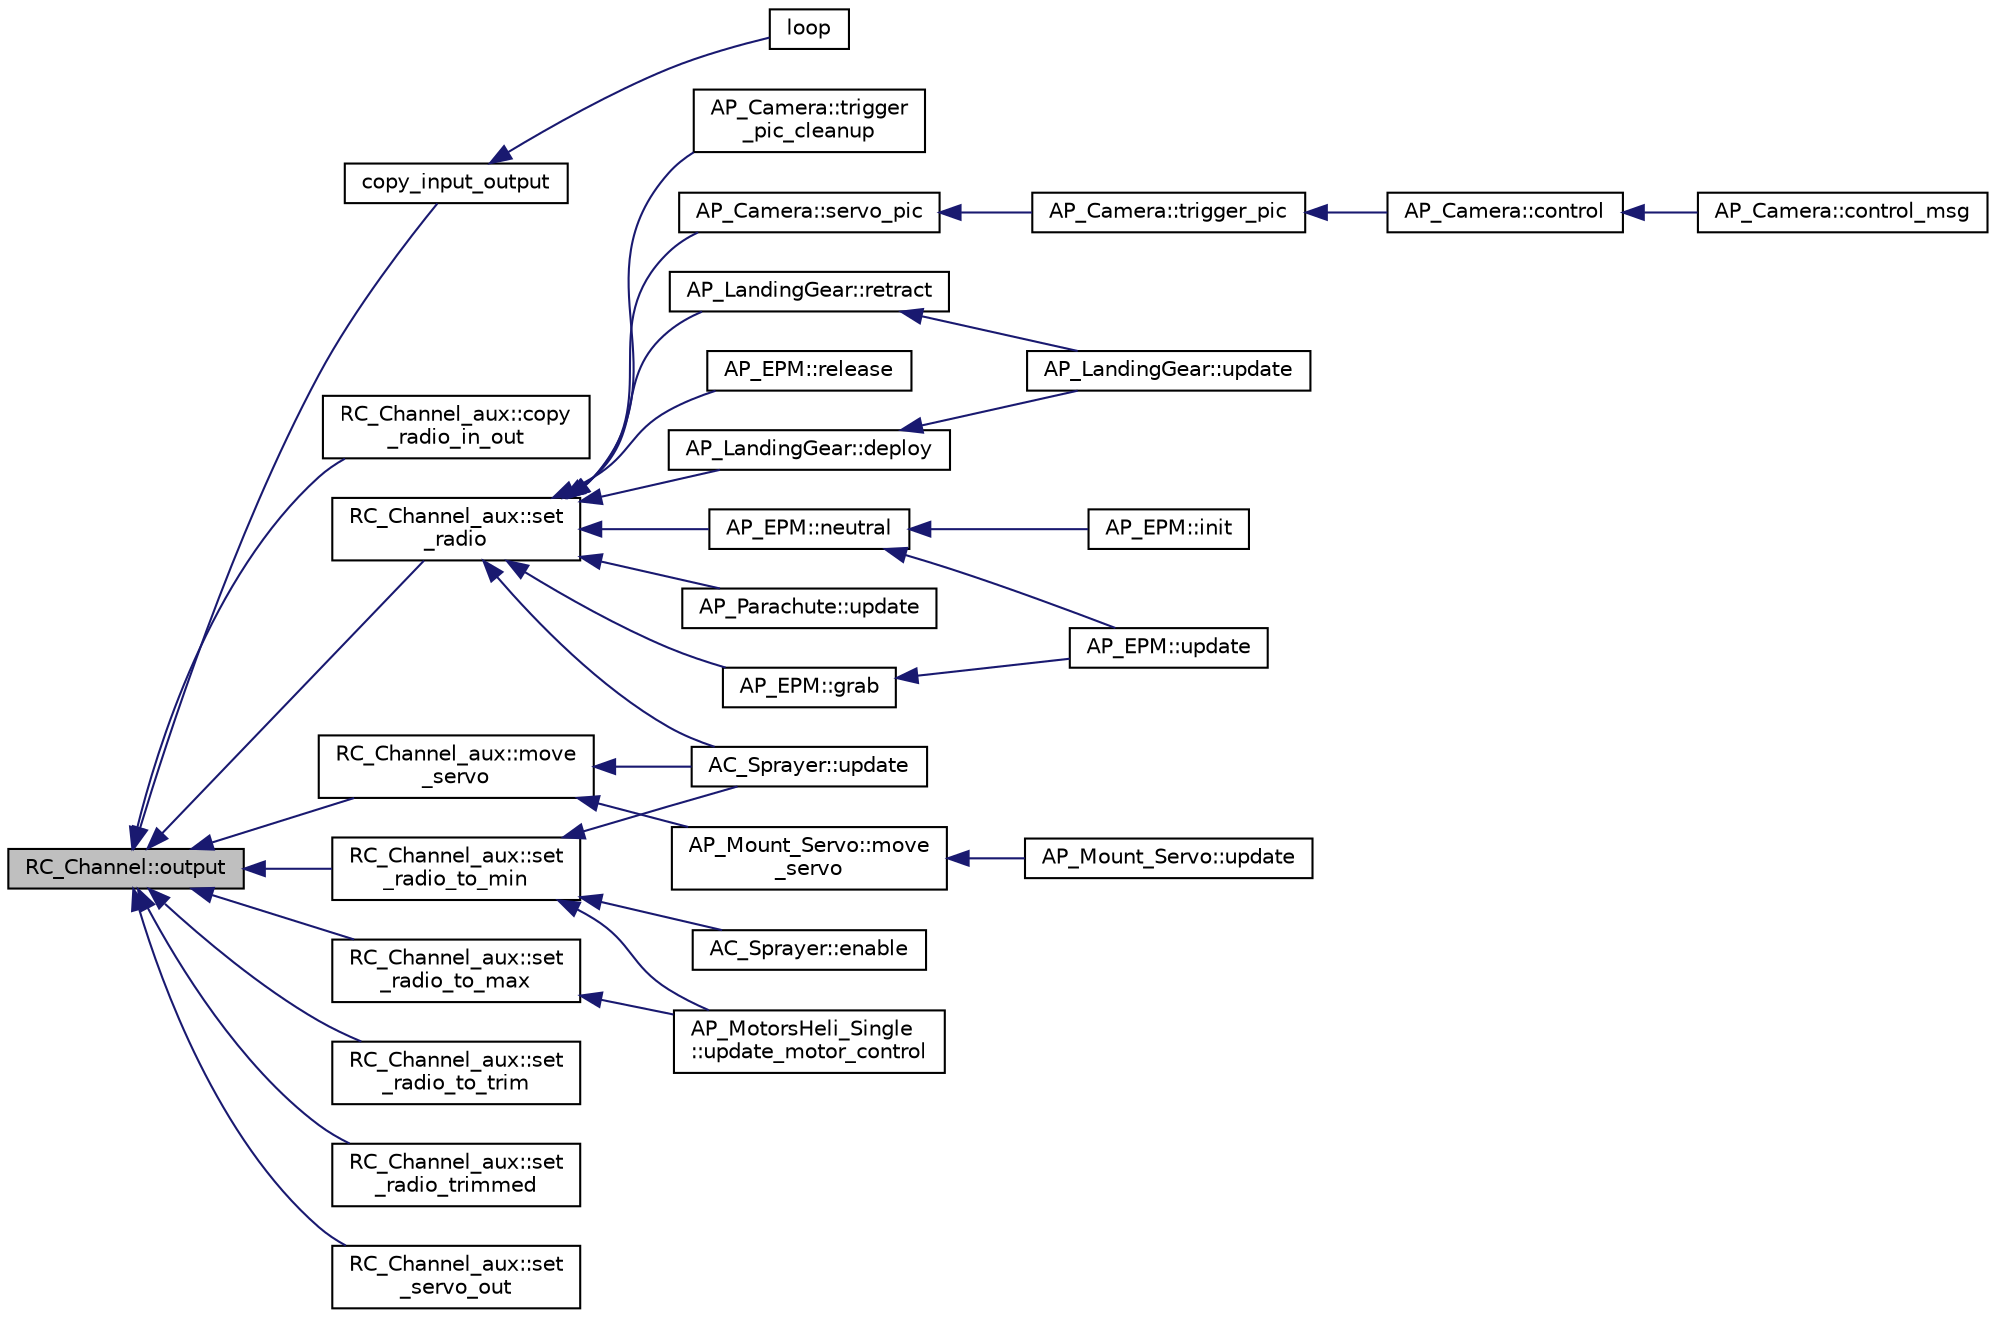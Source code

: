 digraph "RC_Channel::output"
{
 // INTERACTIVE_SVG=YES
  edge [fontname="Helvetica",fontsize="10",labelfontname="Helvetica",labelfontsize="10"];
  node [fontname="Helvetica",fontsize="10",shape=record];
  rankdir="LR";
  Node1 [label="RC_Channel::output",height=0.2,width=0.4,color="black", fillcolor="grey75", style="filled", fontcolor="black"];
  Node1 -> Node2 [dir="back",color="midnightblue",fontsize="10",style="solid",fontname="Helvetica"];
  Node2 [label="copy_input_output",height=0.2,width=0.4,color="black", fillcolor="white", style="filled",URL="$examples_2RC__Channel_2RC__Channel_8cpp.html#a1bfc35afa72ec1dcc31b3dae2add3e8f"];
  Node2 -> Node3 [dir="back",color="midnightblue",fontsize="10",style="solid",fontname="Helvetica"];
  Node3 [label="loop",height=0.2,width=0.4,color="black", fillcolor="white", style="filled",URL="$examples_2RC__Channel_2RC__Channel_8cpp.html#afe461d27b9c48d5921c00d521181f12f"];
  Node1 -> Node4 [dir="back",color="midnightblue",fontsize="10",style="solid",fontname="Helvetica"];
  Node4 [label="RC_Channel_aux::copy\l_radio_in_out",height=0.2,width=0.4,color="black", fillcolor="white", style="filled",URL="$classRC__Channel__aux.html#ac83fb0c13a25e6f077d47b7feb77c7df"];
  Node1 -> Node5 [dir="back",color="midnightblue",fontsize="10",style="solid",fontname="Helvetica"];
  Node5 [label="RC_Channel_aux::move\l_servo",height=0.2,width=0.4,color="black", fillcolor="white", style="filled",URL="$classRC__Channel__aux.html#a39d6000a07de2819dd8888980f5b6773"];
  Node5 -> Node6 [dir="back",color="midnightblue",fontsize="10",style="solid",fontname="Helvetica"];
  Node6 [label="AC_Sprayer::update",height=0.2,width=0.4,color="black", fillcolor="white", style="filled",URL="$classAC__Sprayer.html#a332a61acb7bfa9b5055a1bf4095e5573",tooltip="update - adjusts servo positions based on speed and requested quantity "];
  Node5 -> Node7 [dir="back",color="midnightblue",fontsize="10",style="solid",fontname="Helvetica"];
  Node7 [label="AP_Mount_Servo::move\l_servo",height=0.2,width=0.4,color="black", fillcolor="white", style="filled",URL="$classAP__Mount__Servo.html#aa03d61822081680668287a8519d658fd",tooltip="move_servo - moves servo with the given id to the specified angle. all angles are in degrees * 10 ..."];
  Node7 -> Node8 [dir="back",color="midnightblue",fontsize="10",style="solid",fontname="Helvetica"];
  Node8 [label="AP_Mount_Servo::update",height=0.2,width=0.4,color="black", fillcolor="white", style="filled",URL="$classAP__Mount__Servo.html#a8f4caa1ed68b0062d25e60c42b333995"];
  Node1 -> Node9 [dir="back",color="midnightblue",fontsize="10",style="solid",fontname="Helvetica"];
  Node9 [label="RC_Channel_aux::set\l_radio",height=0.2,width=0.4,color="black", fillcolor="white", style="filled",URL="$classRC__Channel__aux.html#a8fed980206f9aad4c5435c5193690be7"];
  Node9 -> Node6 [dir="back",color="midnightblue",fontsize="10",style="solid",fontname="Helvetica"];
  Node9 -> Node10 [dir="back",color="midnightblue",fontsize="10",style="solid",fontname="Helvetica"];
  Node10 [label="AP_Camera::servo_pic",height=0.2,width=0.4,color="black", fillcolor="white", style="filled",URL="$classAP__Camera.html#a336a2fbee20b67e8af153e4bc21bd3fd",tooltip="Servo operated camera. "];
  Node10 -> Node11 [dir="back",color="midnightblue",fontsize="10",style="solid",fontname="Helvetica"];
  Node11 [label="AP_Camera::trigger_pic",height=0.2,width=0.4,color="black", fillcolor="white", style="filled",URL="$classAP__Camera.html#a74372e2b8e5d3cd3b464f2ef417cb0f6"];
  Node11 -> Node12 [dir="back",color="midnightblue",fontsize="10",style="solid",fontname="Helvetica"];
  Node12 [label="AP_Camera::control",height=0.2,width=0.4,color="black", fillcolor="white", style="filled",URL="$classAP__Camera.html#a7c7aa23d1a71db5345bb11899bbb8f31"];
  Node12 -> Node13 [dir="back",color="midnightblue",fontsize="10",style="solid",fontname="Helvetica"];
  Node13 [label="AP_Camera::control_msg",height=0.2,width=0.4,color="black", fillcolor="white", style="filled",URL="$classAP__Camera.html#a27664cf70d78d5af17d66a3d715048db",tooltip="decode deprecated MavLink message that controls camera. "];
  Node9 -> Node14 [dir="back",color="midnightblue",fontsize="10",style="solid",fontname="Helvetica"];
  Node14 [label="AP_Camera::trigger\l_pic_cleanup",height=0.2,width=0.4,color="black", fillcolor="white", style="filled",URL="$classAP__Camera.html#a3124ce12331fb79e0b68b7067d609be2"];
  Node9 -> Node15 [dir="back",color="midnightblue",fontsize="10",style="solid",fontname="Helvetica"];
  Node15 [label="AP_EPM::grab",height=0.2,width=0.4,color="black", fillcolor="white", style="filled",URL="$classAP__EPM.html#a01be3c7a9089329a69c7a24e3bcd03da"];
  Node15 -> Node16 [dir="back",color="midnightblue",fontsize="10",style="solid",fontname="Helvetica"];
  Node16 [label="AP_EPM::update",height=0.2,width=0.4,color="black", fillcolor="white", style="filled",URL="$classAP__EPM.html#a2546cd964a2695acfe0e6eb56aaf8718"];
  Node9 -> Node17 [dir="back",color="midnightblue",fontsize="10",style="solid",fontname="Helvetica"];
  Node17 [label="AP_EPM::release",height=0.2,width=0.4,color="black", fillcolor="white", style="filled",URL="$classAP__EPM.html#a61ca34fceb6859d47320cae3d006fa57"];
  Node9 -> Node18 [dir="back",color="midnightblue",fontsize="10",style="solid",fontname="Helvetica"];
  Node18 [label="AP_EPM::neutral",height=0.2,width=0.4,color="black", fillcolor="white", style="filled",URL="$classAP__EPM.html#a5140495f72cd6c055330d747e5139885"];
  Node18 -> Node19 [dir="back",color="midnightblue",fontsize="10",style="solid",fontname="Helvetica"];
  Node19 [label="AP_EPM::init",height=0.2,width=0.4,color="black", fillcolor="white", style="filled",URL="$classAP__EPM.html#ac2fee512ac7fd8ab4da3b892be9c6dbf"];
  Node18 -> Node16 [dir="back",color="midnightblue",fontsize="10",style="solid",fontname="Helvetica"];
  Node9 -> Node20 [dir="back",color="midnightblue",fontsize="10",style="solid",fontname="Helvetica"];
  Node20 [label="AP_LandingGear::deploy",height=0.2,width=0.4,color="black", fillcolor="white", style="filled",URL="$classAP__LandingGear.html#acd2ea7f300d1985e26256acfd8796ef9",tooltip="deploy - deploy the landing gear "];
  Node20 -> Node21 [dir="back",color="midnightblue",fontsize="10",style="solid",fontname="Helvetica"];
  Node21 [label="AP_LandingGear::update",height=0.2,width=0.4,color="black", fillcolor="white", style="filled",URL="$classAP__LandingGear.html#a15bb52d03b5bf8208eeedfc0c4d99d4b",tooltip="update - should be called at 10hz "];
  Node9 -> Node22 [dir="back",color="midnightblue",fontsize="10",style="solid",fontname="Helvetica"];
  Node22 [label="AP_LandingGear::retract",height=0.2,width=0.4,color="black", fillcolor="white", style="filled",URL="$classAP__LandingGear.html#aeb73d31d7a2bc9a0b5937d8971af3d5a",tooltip="retract - retract landing gear "];
  Node22 -> Node21 [dir="back",color="midnightblue",fontsize="10",style="solid",fontname="Helvetica"];
  Node9 -> Node23 [dir="back",color="midnightblue",fontsize="10",style="solid",fontname="Helvetica"];
  Node23 [label="AP_Parachute::update",height=0.2,width=0.4,color="black", fillcolor="white", style="filled",URL="$classAP__Parachute.html#a986da5e4faa8be2479c695317263a1cc",tooltip="update - shuts off the trigger should be called at about 10hz "];
  Node1 -> Node24 [dir="back",color="midnightblue",fontsize="10",style="solid",fontname="Helvetica"];
  Node24 [label="RC_Channel_aux::set\l_radio_to_max",height=0.2,width=0.4,color="black", fillcolor="white", style="filled",URL="$classRC__Channel__aux.html#a6cac9ae8fd527f96a63ba3bf94373198"];
  Node24 -> Node25 [dir="back",color="midnightblue",fontsize="10",style="solid",fontname="Helvetica"];
  Node25 [label="AP_MotorsHeli_Single\l::update_motor_control",height=0.2,width=0.4,color="black", fillcolor="white", style="filled",URL="$classAP__MotorsHeli__Single.html#a76824773b21c7edcca08bb0b29579caa"];
  Node1 -> Node26 [dir="back",color="midnightblue",fontsize="10",style="solid",fontname="Helvetica"];
  Node26 [label="RC_Channel_aux::set\l_radio_to_min",height=0.2,width=0.4,color="black", fillcolor="white", style="filled",URL="$classRC__Channel__aux.html#abb9cf1bc1fc8f98e2c58391790778a15"];
  Node26 -> Node27 [dir="back",color="midnightblue",fontsize="10",style="solid",fontname="Helvetica"];
  Node27 [label="AC_Sprayer::enable",height=0.2,width=0.4,color="black", fillcolor="white", style="filled",URL="$classAC__Sprayer.html#a71a675a6a42fdf667bf3739a0390b8ce",tooltip="enable - allows sprayer to be enabled/disabled. Note: this does not update the eeprom saved value ..."];
  Node26 -> Node6 [dir="back",color="midnightblue",fontsize="10",style="solid",fontname="Helvetica"];
  Node26 -> Node25 [dir="back",color="midnightblue",fontsize="10",style="solid",fontname="Helvetica"];
  Node1 -> Node28 [dir="back",color="midnightblue",fontsize="10",style="solid",fontname="Helvetica"];
  Node28 [label="RC_Channel_aux::set\l_radio_to_trim",height=0.2,width=0.4,color="black", fillcolor="white", style="filled",URL="$classRC__Channel__aux.html#a569f0a2e58b3f8632b9a94fe8cf2b05a"];
  Node1 -> Node29 [dir="back",color="midnightblue",fontsize="10",style="solid",fontname="Helvetica"];
  Node29 [label="RC_Channel_aux::set\l_radio_trimmed",height=0.2,width=0.4,color="black", fillcolor="white", style="filled",URL="$classRC__Channel__aux.html#adb5c2a757543267d975cd7e91e6ddb25"];
  Node1 -> Node30 [dir="back",color="midnightblue",fontsize="10",style="solid",fontname="Helvetica"];
  Node30 [label="RC_Channel_aux::set\l_servo_out",height=0.2,width=0.4,color="black", fillcolor="white", style="filled",URL="$classRC__Channel__aux.html#a14dd3af6c4497c0fe638cb23e89a7f82"];
}

